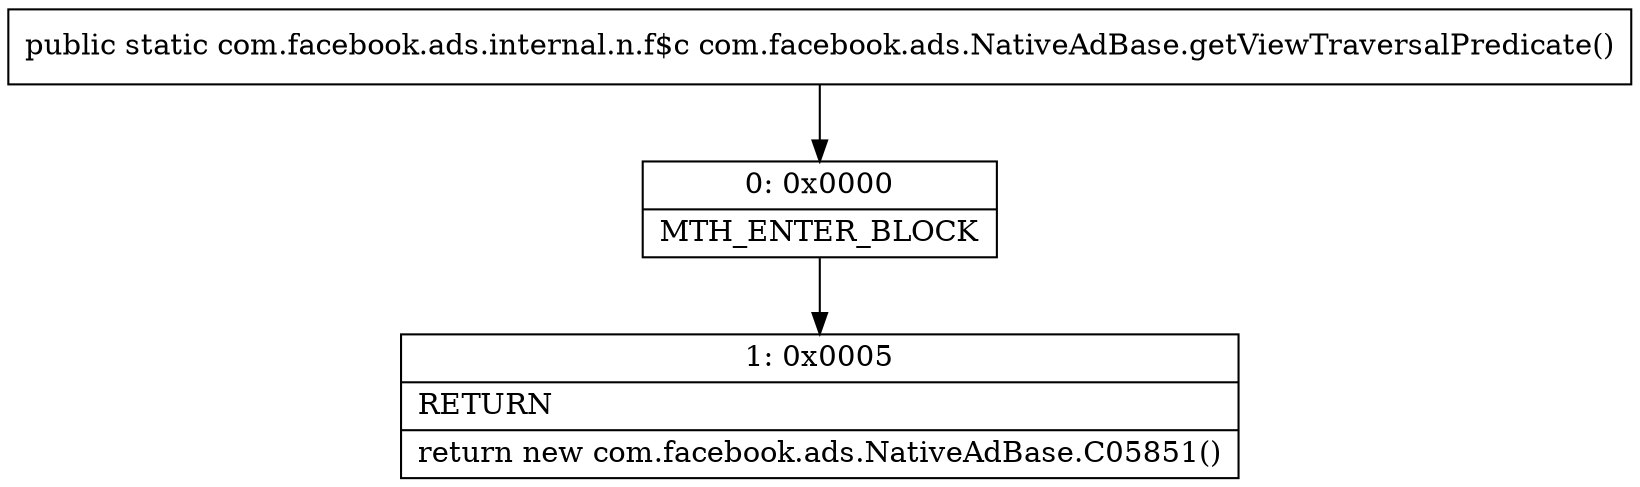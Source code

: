 digraph "CFG forcom.facebook.ads.NativeAdBase.getViewTraversalPredicate()Lcom\/facebook\/ads\/internal\/n\/f$c;" {
Node_0 [shape=record,label="{0\:\ 0x0000|MTH_ENTER_BLOCK\l}"];
Node_1 [shape=record,label="{1\:\ 0x0005|RETURN\l|return new com.facebook.ads.NativeAdBase.C05851()\l}"];
MethodNode[shape=record,label="{public static com.facebook.ads.internal.n.f$c com.facebook.ads.NativeAdBase.getViewTraversalPredicate() }"];
MethodNode -> Node_0;
Node_0 -> Node_1;
}

